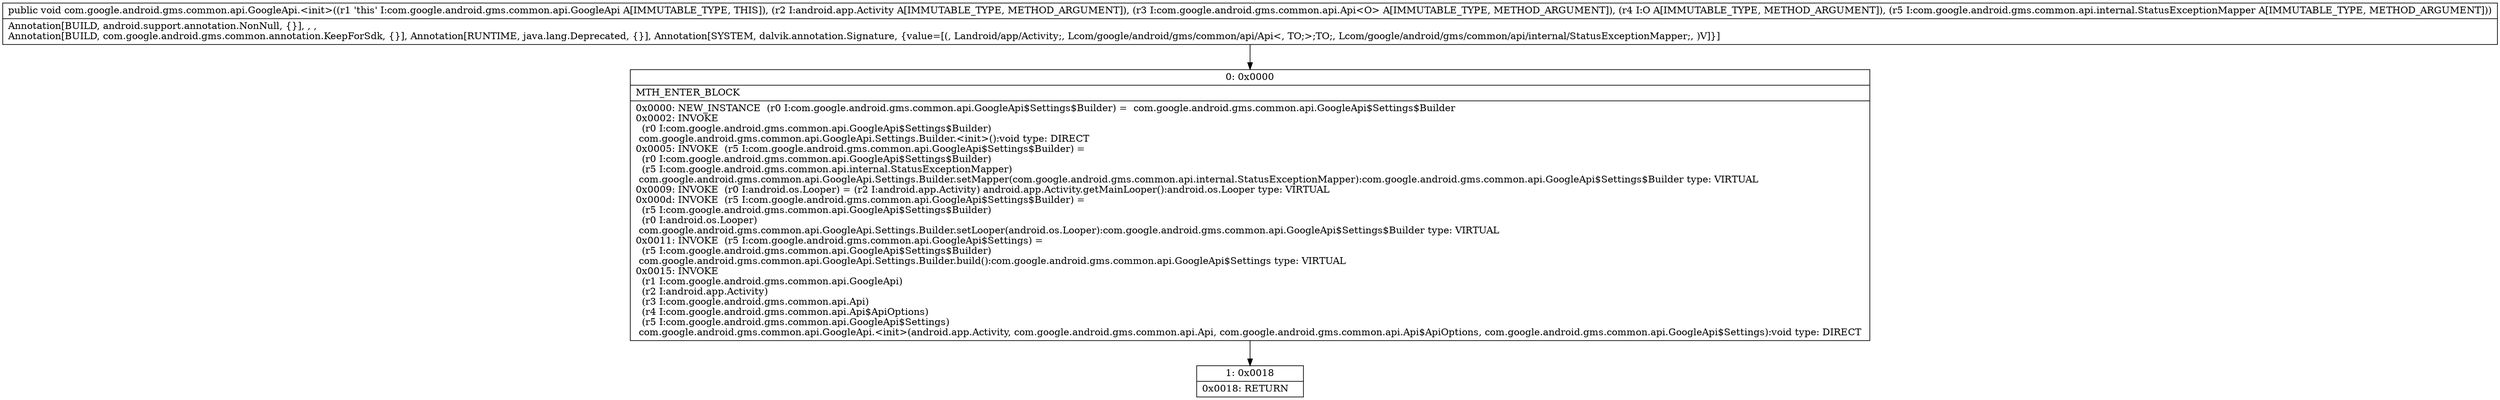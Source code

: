 digraph "CFG forcom.google.android.gms.common.api.GoogleApi.\<init\>(Landroid\/app\/Activity;Lcom\/google\/android\/gms\/common\/api\/Api;Lcom\/google\/android\/gms\/common\/api\/Api$ApiOptions;Lcom\/google\/android\/gms\/common\/api\/internal\/StatusExceptionMapper;)V" {
Node_0 [shape=record,label="{0\:\ 0x0000|MTH_ENTER_BLOCK\l|0x0000: NEW_INSTANCE  (r0 I:com.google.android.gms.common.api.GoogleApi$Settings$Builder) =  com.google.android.gms.common.api.GoogleApi$Settings$Builder \l0x0002: INVOKE  \l  (r0 I:com.google.android.gms.common.api.GoogleApi$Settings$Builder)\l com.google.android.gms.common.api.GoogleApi.Settings.Builder.\<init\>():void type: DIRECT \l0x0005: INVOKE  (r5 I:com.google.android.gms.common.api.GoogleApi$Settings$Builder) = \l  (r0 I:com.google.android.gms.common.api.GoogleApi$Settings$Builder)\l  (r5 I:com.google.android.gms.common.api.internal.StatusExceptionMapper)\l com.google.android.gms.common.api.GoogleApi.Settings.Builder.setMapper(com.google.android.gms.common.api.internal.StatusExceptionMapper):com.google.android.gms.common.api.GoogleApi$Settings$Builder type: VIRTUAL \l0x0009: INVOKE  (r0 I:android.os.Looper) = (r2 I:android.app.Activity) android.app.Activity.getMainLooper():android.os.Looper type: VIRTUAL \l0x000d: INVOKE  (r5 I:com.google.android.gms.common.api.GoogleApi$Settings$Builder) = \l  (r5 I:com.google.android.gms.common.api.GoogleApi$Settings$Builder)\l  (r0 I:android.os.Looper)\l com.google.android.gms.common.api.GoogleApi.Settings.Builder.setLooper(android.os.Looper):com.google.android.gms.common.api.GoogleApi$Settings$Builder type: VIRTUAL \l0x0011: INVOKE  (r5 I:com.google.android.gms.common.api.GoogleApi$Settings) = \l  (r5 I:com.google.android.gms.common.api.GoogleApi$Settings$Builder)\l com.google.android.gms.common.api.GoogleApi.Settings.Builder.build():com.google.android.gms.common.api.GoogleApi$Settings type: VIRTUAL \l0x0015: INVOKE  \l  (r1 I:com.google.android.gms.common.api.GoogleApi)\l  (r2 I:android.app.Activity)\l  (r3 I:com.google.android.gms.common.api.Api)\l  (r4 I:com.google.android.gms.common.api.Api$ApiOptions)\l  (r5 I:com.google.android.gms.common.api.GoogleApi$Settings)\l com.google.android.gms.common.api.GoogleApi.\<init\>(android.app.Activity, com.google.android.gms.common.api.Api, com.google.android.gms.common.api.Api$ApiOptions, com.google.android.gms.common.api.GoogleApi$Settings):void type: DIRECT \l}"];
Node_1 [shape=record,label="{1\:\ 0x0018|0x0018: RETURN   \l}"];
MethodNode[shape=record,label="{public void com.google.android.gms.common.api.GoogleApi.\<init\>((r1 'this' I:com.google.android.gms.common.api.GoogleApi A[IMMUTABLE_TYPE, THIS]), (r2 I:android.app.Activity A[IMMUTABLE_TYPE, METHOD_ARGUMENT]), (r3 I:com.google.android.gms.common.api.Api\<O\> A[IMMUTABLE_TYPE, METHOD_ARGUMENT]), (r4 I:O A[IMMUTABLE_TYPE, METHOD_ARGUMENT]), (r5 I:com.google.android.gms.common.api.internal.StatusExceptionMapper A[IMMUTABLE_TYPE, METHOD_ARGUMENT]))  | Annotation[BUILD, android.support.annotation.NonNull, \{\}], , , \lAnnotation[BUILD, com.google.android.gms.common.annotation.KeepForSdk, \{\}], Annotation[RUNTIME, java.lang.Deprecated, \{\}], Annotation[SYSTEM, dalvik.annotation.Signature, \{value=[(, Landroid\/app\/Activity;, Lcom\/google\/android\/gms\/common\/api\/Api\<, TO;\>;TO;, Lcom\/google\/android\/gms\/common\/api\/internal\/StatusExceptionMapper;, )V]\}]\l}"];
MethodNode -> Node_0;
Node_0 -> Node_1;
}

